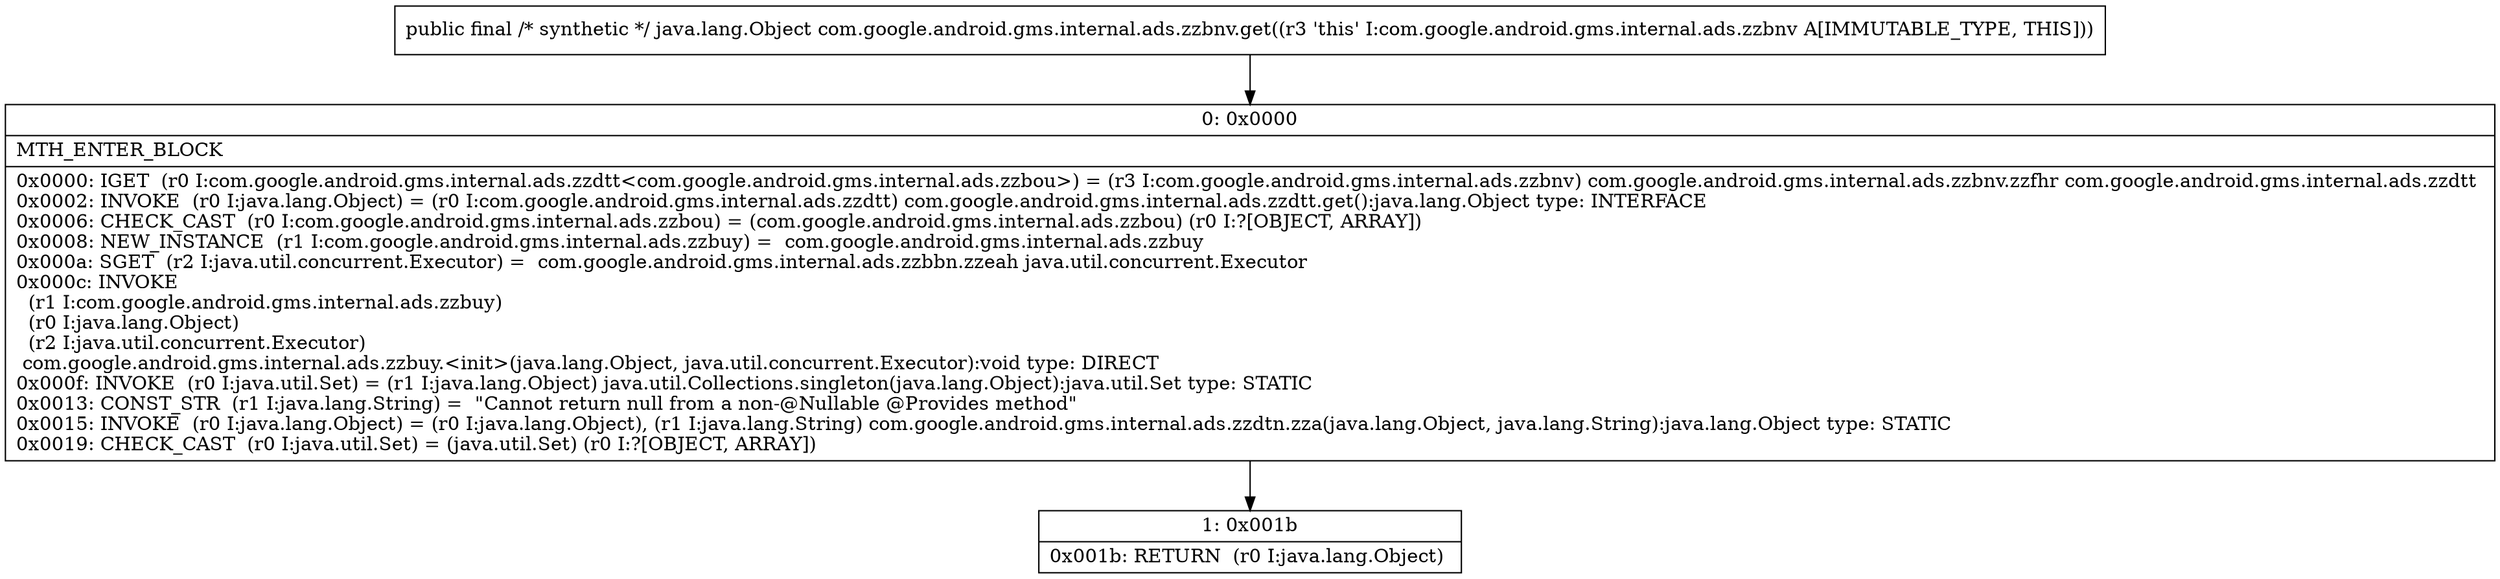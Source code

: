 digraph "CFG forcom.google.android.gms.internal.ads.zzbnv.get()Ljava\/lang\/Object;" {
Node_0 [shape=record,label="{0\:\ 0x0000|MTH_ENTER_BLOCK\l|0x0000: IGET  (r0 I:com.google.android.gms.internal.ads.zzdtt\<com.google.android.gms.internal.ads.zzbou\>) = (r3 I:com.google.android.gms.internal.ads.zzbnv) com.google.android.gms.internal.ads.zzbnv.zzfhr com.google.android.gms.internal.ads.zzdtt \l0x0002: INVOKE  (r0 I:java.lang.Object) = (r0 I:com.google.android.gms.internal.ads.zzdtt) com.google.android.gms.internal.ads.zzdtt.get():java.lang.Object type: INTERFACE \l0x0006: CHECK_CAST  (r0 I:com.google.android.gms.internal.ads.zzbou) = (com.google.android.gms.internal.ads.zzbou) (r0 I:?[OBJECT, ARRAY]) \l0x0008: NEW_INSTANCE  (r1 I:com.google.android.gms.internal.ads.zzbuy) =  com.google.android.gms.internal.ads.zzbuy \l0x000a: SGET  (r2 I:java.util.concurrent.Executor) =  com.google.android.gms.internal.ads.zzbbn.zzeah java.util.concurrent.Executor \l0x000c: INVOKE  \l  (r1 I:com.google.android.gms.internal.ads.zzbuy)\l  (r0 I:java.lang.Object)\l  (r2 I:java.util.concurrent.Executor)\l com.google.android.gms.internal.ads.zzbuy.\<init\>(java.lang.Object, java.util.concurrent.Executor):void type: DIRECT \l0x000f: INVOKE  (r0 I:java.util.Set) = (r1 I:java.lang.Object) java.util.Collections.singleton(java.lang.Object):java.util.Set type: STATIC \l0x0013: CONST_STR  (r1 I:java.lang.String) =  \"Cannot return null from a non\-@Nullable @Provides method\" \l0x0015: INVOKE  (r0 I:java.lang.Object) = (r0 I:java.lang.Object), (r1 I:java.lang.String) com.google.android.gms.internal.ads.zzdtn.zza(java.lang.Object, java.lang.String):java.lang.Object type: STATIC \l0x0019: CHECK_CAST  (r0 I:java.util.Set) = (java.util.Set) (r0 I:?[OBJECT, ARRAY]) \l}"];
Node_1 [shape=record,label="{1\:\ 0x001b|0x001b: RETURN  (r0 I:java.lang.Object) \l}"];
MethodNode[shape=record,label="{public final \/* synthetic *\/ java.lang.Object com.google.android.gms.internal.ads.zzbnv.get((r3 'this' I:com.google.android.gms.internal.ads.zzbnv A[IMMUTABLE_TYPE, THIS])) }"];
MethodNode -> Node_0;
Node_0 -> Node_1;
}

